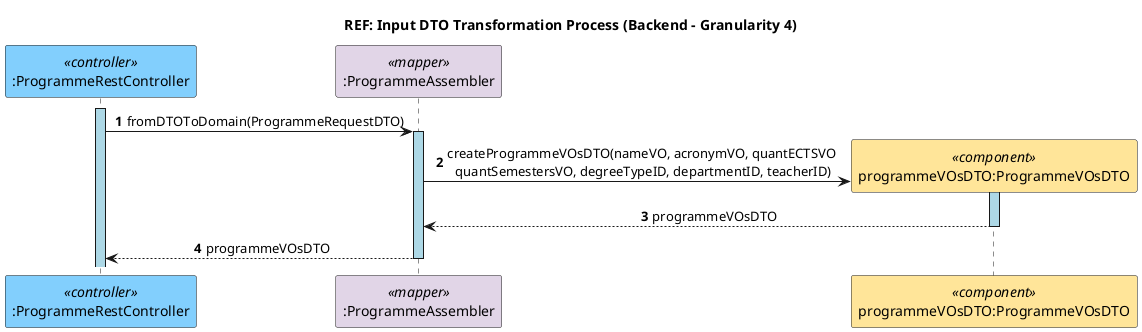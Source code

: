 @startuml
title REF: Input DTO Transformation Process (Backend - Granularity 4)
skinparam sequenceLifeLineBackgroundColor lightblue
skinparam sequenceMessageAlign center
autonumber

participant ":ProgrammeRestController" as RestController <<controller>> #82CFFD
participant ":ProgrammeAssembler" as ProgrammeMapper <<mapper>> #E1D5E7
participant "programmeVOsDTO:ProgrammeVOsDTO" as ProgrammeVOsDTO <<component>> #FFE599

activate RestController
RestController -> ProgrammeMapper ++: fromDTOToDomain(ProgrammeRequestDTO)
ProgrammeMapper -> ProgrammeVOsDTO**: createProgrammeVOsDTO(nameVO, acronymVO, quantECTSVO \nquantSemestersVO, degreeTypeID, departmentID, teacherID)
activate ProgrammeVOsDTO
ProgrammeVOsDTO --> ProgrammeMapper--: programmeVOsDTO
ProgrammeMapper --> RestController--: programmeVOsDTO
@enduml